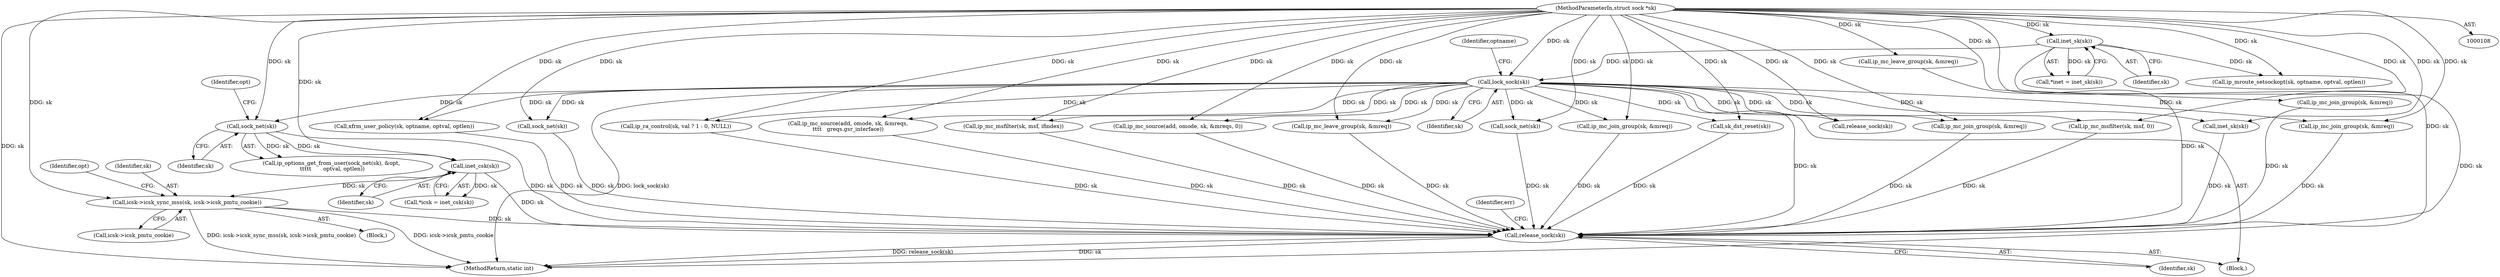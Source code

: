 digraph "0_linux_f6d8bd051c391c1c0458a30b2a7abcd939329259_26@pointer" {
"1000343" [label="(Call,icsk->icsk_sync_mss(sk, icsk->icsk_pmtu_cookie))"];
"1000295" [label="(Call,inet_csk(sk))"];
"1000278" [label="(Call,sock_net(sk))"];
"1000259" [label="(Call,lock_sock(sk))"];
"1000118" [label="(Call,inet_sk(sk))"];
"1000109" [label="(MethodParameterIn,struct sock *sk)"];
"1001710" [label="(Call,release_sock(sk))"];
"1000109" [label="(MethodParameterIn,struct sock *sk)"];
"1000296" [label="(Identifier,sk)"];
"1001167" [label="(Call,ip_mc_join_group(sk, &mreq))"];
"1000889" [label="(Call,ip_mc_leave_group(sk, &mreq))"];
"1001720" [label="(MethodReturn,static int)"];
"1000882" [label="(Call,ip_mc_join_group(sk, &mreq))"];
"1000116" [label="(Call,*inet = inet_sk(sk))"];
"1000295" [label="(Call,inet_csk(sk))"];
"1000118" [label="(Call,inet_sk(sk))"];
"1000770" [label="(Call,sock_net(sk))"];
"1000119" [label="(Identifier,sk)"];
"1001715" [label="(Call,release_sock(sk))"];
"1000251" [label="(Call,ip_mroute_setsockopt(sk, optname, optval, optlen))"];
"1001713" [label="(Identifier,err)"];
"1000345" [label="(Call,icsk->icsk_pmtu_cookie)"];
"1000278" [label="(Call,sock_net(sk))"];
"1000260" [label="(Identifier,sk)"];
"1001094" [label="(Call,ip_mc_source(add, omode, sk, &mreqs, 0))"];
"1001618" [label="(Call,ip_ra_control(sk, val ? 1 : 0, NULL))"];
"1001330" [label="(Call,ip_mc_join_group(sk, &mreq))"];
"1001365" [label="(Call,ip_mc_source(add, omode, sk, &mreqs,\n\t\t\t\t   greqs.gsr_interface))"];
"1001584" [label="(Call,ip_mc_msfilter(sk, msf, ifindex))"];
"1001710" [label="(Call,release_sock(sk))"];
"1000114" [label="(Block,)"];
"1000281" [label="(Identifier,opt)"];
"1000750" [label="(Call,sock_net(sk))"];
"1001066" [label="(Call,ip_mc_join_group(sk, &mreq))"];
"1000349" [label="(Identifier,opt)"];
"1000977" [label="(Call,ip_mc_msfilter(sk, msf, 0))"];
"1000344" [label="(Identifier,sk)"];
"1000500" [label="(Call,sk_dst_reset(sk))"];
"1001174" [label="(Call,ip_mc_leave_group(sk, &mreq))"];
"1000262" [label="(Identifier,optname)"];
"1000277" [label="(Call,ip_options_get_from_user(sock_net(sk), &opt,\n \t\t\t\t\t       optval, optlen))"];
"1000832" [label="(Call,inet_sk(sk))"];
"1000279" [label="(Identifier,sk)"];
"1001653" [label="(Call,xfrm_user_policy(sk, optname, optval, optlen))"];
"1001711" [label="(Identifier,sk)"];
"1000293" [label="(Call,*icsk = inet_csk(sk))"];
"1000259" [label="(Call,lock_sock(sk))"];
"1000343" [label="(Call,icsk->icsk_sync_mss(sk, icsk->icsk_pmtu_cookie))"];
"1000320" [label="(Block,)"];
"1000343" -> "1000320"  [label="AST: "];
"1000343" -> "1000345"  [label="CFG: "];
"1000344" -> "1000343"  [label="AST: "];
"1000345" -> "1000343"  [label="AST: "];
"1000349" -> "1000343"  [label="CFG: "];
"1000343" -> "1001720"  [label="DDG: icsk->icsk_sync_mss(sk, icsk->icsk_pmtu_cookie)"];
"1000343" -> "1001720"  [label="DDG: icsk->icsk_pmtu_cookie"];
"1000295" -> "1000343"  [label="DDG: sk"];
"1000109" -> "1000343"  [label="DDG: sk"];
"1000343" -> "1001710"  [label="DDG: sk"];
"1000295" -> "1000293"  [label="AST: "];
"1000295" -> "1000296"  [label="CFG: "];
"1000296" -> "1000295"  [label="AST: "];
"1000293" -> "1000295"  [label="CFG: "];
"1000295" -> "1000293"  [label="DDG: sk"];
"1000278" -> "1000295"  [label="DDG: sk"];
"1000109" -> "1000295"  [label="DDG: sk"];
"1000295" -> "1001710"  [label="DDG: sk"];
"1000278" -> "1000277"  [label="AST: "];
"1000278" -> "1000279"  [label="CFG: "];
"1000279" -> "1000278"  [label="AST: "];
"1000281" -> "1000278"  [label="CFG: "];
"1000278" -> "1000277"  [label="DDG: sk"];
"1000259" -> "1000278"  [label="DDG: sk"];
"1000109" -> "1000278"  [label="DDG: sk"];
"1000278" -> "1001710"  [label="DDG: sk"];
"1000259" -> "1000114"  [label="AST: "];
"1000259" -> "1000260"  [label="CFG: "];
"1000260" -> "1000259"  [label="AST: "];
"1000262" -> "1000259"  [label="CFG: "];
"1000259" -> "1001720"  [label="DDG: lock_sock(sk)"];
"1000118" -> "1000259"  [label="DDG: sk"];
"1000109" -> "1000259"  [label="DDG: sk"];
"1000259" -> "1000500"  [label="DDG: sk"];
"1000259" -> "1000750"  [label="DDG: sk"];
"1000259" -> "1000770"  [label="DDG: sk"];
"1000259" -> "1000832"  [label="DDG: sk"];
"1000259" -> "1000977"  [label="DDG: sk"];
"1000259" -> "1001066"  [label="DDG: sk"];
"1000259" -> "1001094"  [label="DDG: sk"];
"1000259" -> "1001167"  [label="DDG: sk"];
"1000259" -> "1001174"  [label="DDG: sk"];
"1000259" -> "1001330"  [label="DDG: sk"];
"1000259" -> "1001365"  [label="DDG: sk"];
"1000259" -> "1001584"  [label="DDG: sk"];
"1000259" -> "1001618"  [label="DDG: sk"];
"1000259" -> "1001653"  [label="DDG: sk"];
"1000259" -> "1001710"  [label="DDG: sk"];
"1000259" -> "1001715"  [label="DDG: sk"];
"1000118" -> "1000116"  [label="AST: "];
"1000118" -> "1000119"  [label="CFG: "];
"1000119" -> "1000118"  [label="AST: "];
"1000116" -> "1000118"  [label="CFG: "];
"1000118" -> "1001720"  [label="DDG: sk"];
"1000118" -> "1000116"  [label="DDG: sk"];
"1000109" -> "1000118"  [label="DDG: sk"];
"1000118" -> "1000251"  [label="DDG: sk"];
"1000109" -> "1000108"  [label="AST: "];
"1000109" -> "1001720"  [label="DDG: sk"];
"1000109" -> "1000251"  [label="DDG: sk"];
"1000109" -> "1000500"  [label="DDG: sk"];
"1000109" -> "1000750"  [label="DDG: sk"];
"1000109" -> "1000770"  [label="DDG: sk"];
"1000109" -> "1000832"  [label="DDG: sk"];
"1000109" -> "1000882"  [label="DDG: sk"];
"1000109" -> "1000889"  [label="DDG: sk"];
"1000109" -> "1000977"  [label="DDG: sk"];
"1000109" -> "1001066"  [label="DDG: sk"];
"1000109" -> "1001094"  [label="DDG: sk"];
"1000109" -> "1001167"  [label="DDG: sk"];
"1000109" -> "1001174"  [label="DDG: sk"];
"1000109" -> "1001330"  [label="DDG: sk"];
"1000109" -> "1001365"  [label="DDG: sk"];
"1000109" -> "1001584"  [label="DDG: sk"];
"1000109" -> "1001618"  [label="DDG: sk"];
"1000109" -> "1001653"  [label="DDG: sk"];
"1000109" -> "1001710"  [label="DDG: sk"];
"1000109" -> "1001715"  [label="DDG: sk"];
"1001710" -> "1000114"  [label="AST: "];
"1001710" -> "1001711"  [label="CFG: "];
"1001711" -> "1001710"  [label="AST: "];
"1001713" -> "1001710"  [label="CFG: "];
"1001710" -> "1001720"  [label="DDG: sk"];
"1001710" -> "1001720"  [label="DDG: release_sock(sk)"];
"1001653" -> "1001710"  [label="DDG: sk"];
"1001618" -> "1001710"  [label="DDG: sk"];
"1000889" -> "1001710"  [label="DDG: sk"];
"1000500" -> "1001710"  [label="DDG: sk"];
"1000750" -> "1001710"  [label="DDG: sk"];
"1001094" -> "1001710"  [label="DDG: sk"];
"1000882" -> "1001710"  [label="DDG: sk"];
"1001174" -> "1001710"  [label="DDG: sk"];
"1000832" -> "1001710"  [label="DDG: sk"];
"1001584" -> "1001710"  [label="DDG: sk"];
"1001066" -> "1001710"  [label="DDG: sk"];
"1001167" -> "1001710"  [label="DDG: sk"];
"1001330" -> "1001710"  [label="DDG: sk"];
"1000977" -> "1001710"  [label="DDG: sk"];
"1001365" -> "1001710"  [label="DDG: sk"];
"1000770" -> "1001710"  [label="DDG: sk"];
}
